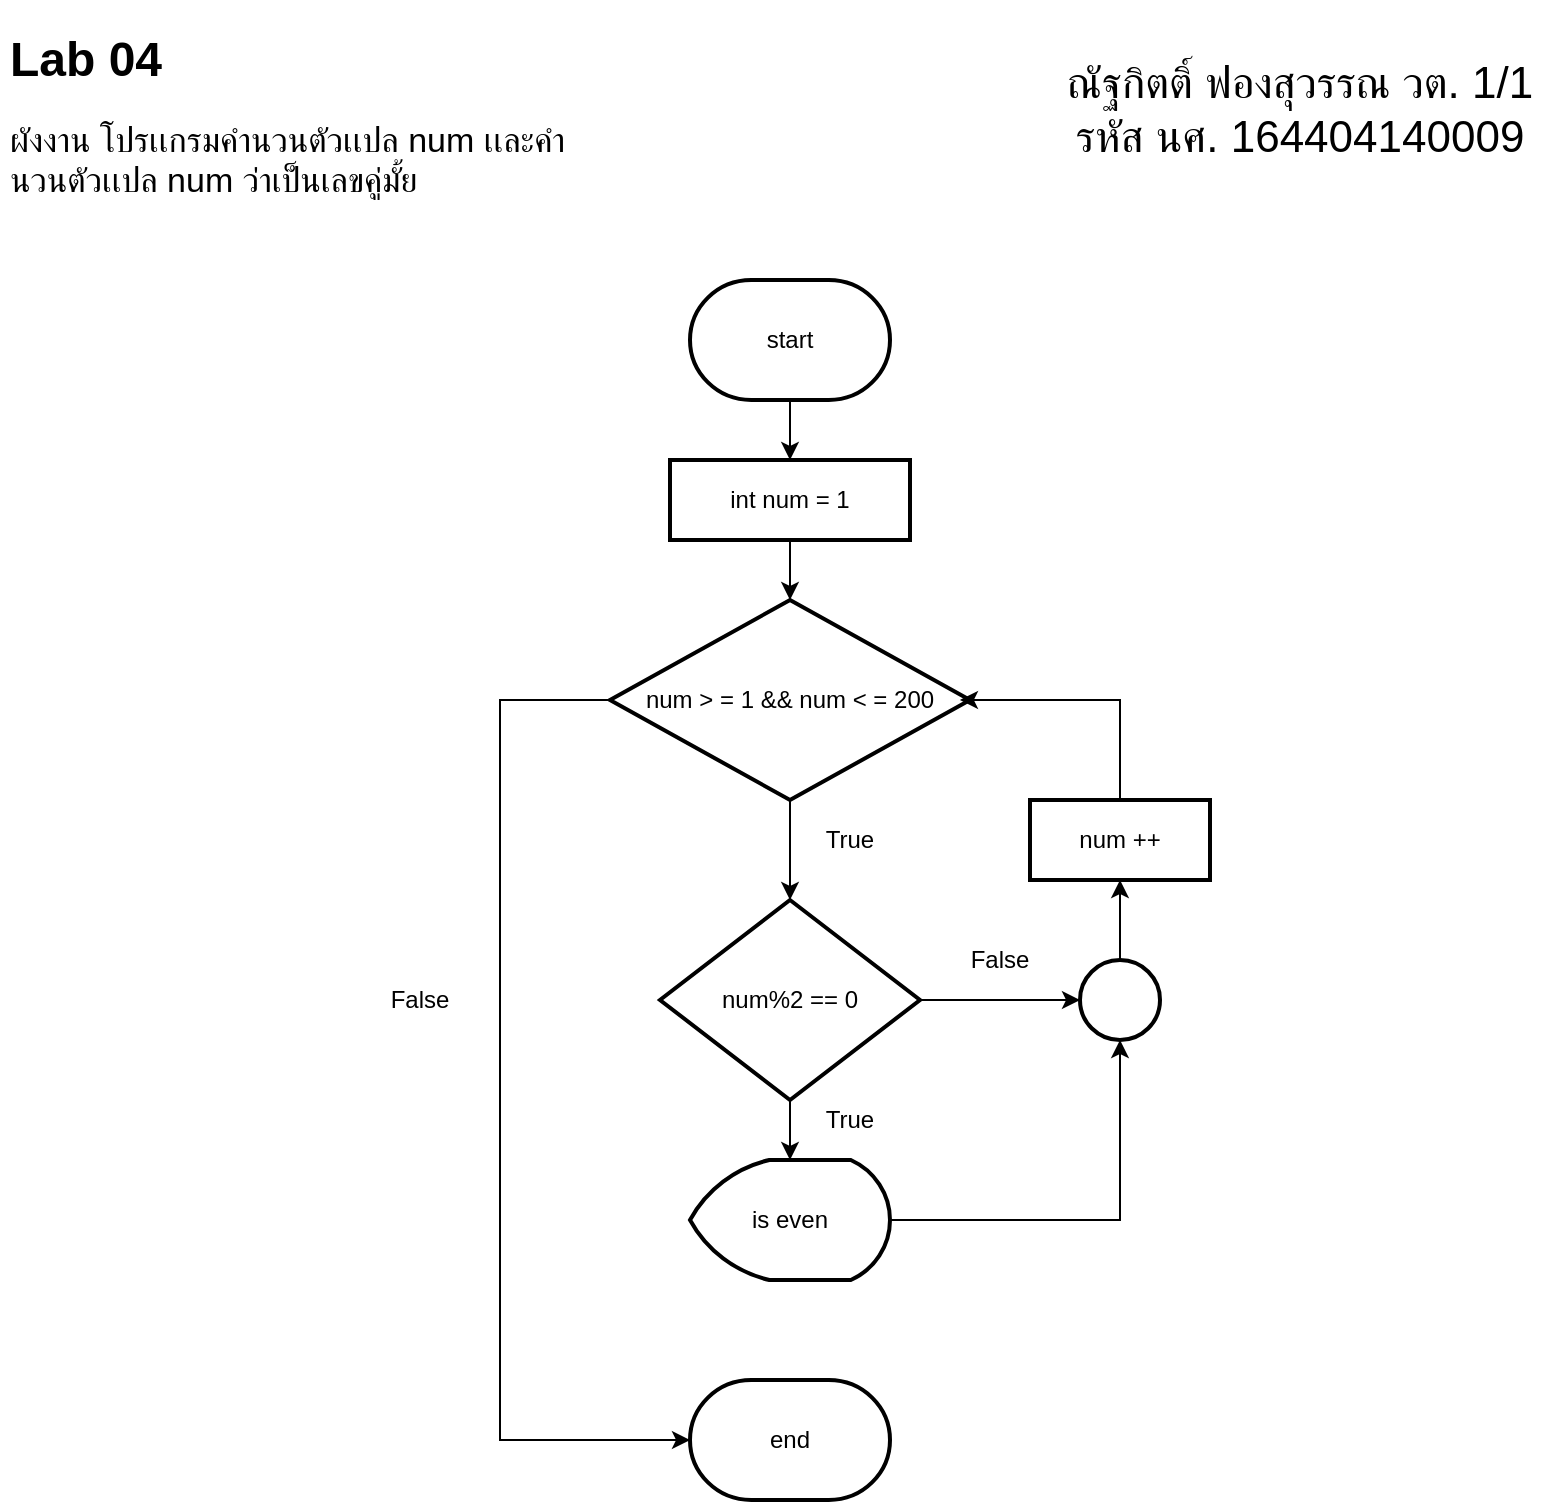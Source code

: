 <mxfile version="14.9.4" type="github">
  <diagram id="WaHO4_NUFZp0WS9eEj5w" name="Page-1">
    <mxGraphModel dx="1422" dy="754" grid="1" gridSize="10" guides="1" tooltips="1" connect="1" arrows="1" fold="1" page="1" pageScale="1" pageWidth="850" pageHeight="1100" math="0" shadow="0">
      <root>
        <mxCell id="0" />
        <mxCell id="1" parent="0" />
        <mxCell id="TePuwmaeyrwEmCuJ-g1_-1" value="&lt;font style=&quot;font-size: 22px&quot;&gt;ณัฐกิตติ์ ฟองสุวรรณ วต. 1/1&lt;br&gt;รหัส นศ. 164404140009&lt;br&gt;&lt;/font&gt;" style="text;html=1;strokeColor=none;fillColor=none;align=center;verticalAlign=middle;whiteSpace=wrap;rounded=0;" vertex="1" parent="1">
          <mxGeometry x="550" y="65" width="260" height="20" as="geometry" />
        </mxCell>
        <mxCell id="TePuwmaeyrwEmCuJ-g1_-2" value="&lt;h1&gt;Lab 04&lt;/h1&gt;&lt;p&gt;&lt;font style=&quot;font-size: 17px&quot;&gt;ผังงาน โปรเเกรมคำนวนตัวเเปล num เเละคำนวนตัวเเปล num ว่าเป็นเลขคู่มั้ย&lt;br&gt;&lt;/font&gt;&lt;/p&gt;" style="text;html=1;strokeColor=none;fillColor=none;spacing=5;spacingTop=-20;whiteSpace=wrap;overflow=hidden;rounded=0;" vertex="1" parent="1">
          <mxGeometry x="30" y="30" width="290" height="90" as="geometry" />
        </mxCell>
        <mxCell id="TePuwmaeyrwEmCuJ-g1_-6" value="" style="edgeStyle=orthogonalEdgeStyle;rounded=0;orthogonalLoop=1;jettySize=auto;html=1;" edge="1" parent="1" source="TePuwmaeyrwEmCuJ-g1_-3" target="TePuwmaeyrwEmCuJ-g1_-5">
          <mxGeometry relative="1" as="geometry" />
        </mxCell>
        <mxCell id="TePuwmaeyrwEmCuJ-g1_-3" value="start" style="strokeWidth=2;html=1;shape=mxgraph.flowchart.terminator;whiteSpace=wrap;" vertex="1" parent="1">
          <mxGeometry x="375" y="160" width="100" height="60" as="geometry" />
        </mxCell>
        <mxCell id="TePuwmaeyrwEmCuJ-g1_-11" value="" style="edgeStyle=orthogonalEdgeStyle;rounded=0;orthogonalLoop=1;jettySize=auto;html=1;" edge="1" parent="1" source="TePuwmaeyrwEmCuJ-g1_-5" target="TePuwmaeyrwEmCuJ-g1_-7">
          <mxGeometry relative="1" as="geometry" />
        </mxCell>
        <mxCell id="TePuwmaeyrwEmCuJ-g1_-5" value="int num = 1" style="rounded=0;whiteSpace=wrap;html=1;strokeWidth=2;" vertex="1" parent="1">
          <mxGeometry x="365" y="250" width="120" height="40" as="geometry" />
        </mxCell>
        <mxCell id="TePuwmaeyrwEmCuJ-g1_-13" value="" style="edgeStyle=orthogonalEdgeStyle;rounded=0;orthogonalLoop=1;jettySize=auto;html=1;" edge="1" parent="1" source="TePuwmaeyrwEmCuJ-g1_-7" target="TePuwmaeyrwEmCuJ-g1_-12">
          <mxGeometry relative="1" as="geometry" />
        </mxCell>
        <mxCell id="TePuwmaeyrwEmCuJ-g1_-24" style="edgeStyle=orthogonalEdgeStyle;rounded=0;orthogonalLoop=1;jettySize=auto;html=1;entryX=0;entryY=0.5;entryDx=0;entryDy=0;entryPerimeter=0;" edge="1" parent="1" source="TePuwmaeyrwEmCuJ-g1_-7" target="TePuwmaeyrwEmCuJ-g1_-22">
          <mxGeometry relative="1" as="geometry">
            <mxPoint x="380" y="740" as="targetPoint" />
            <Array as="points">
              <mxPoint x="280" y="370" />
              <mxPoint x="280" y="740" />
            </Array>
          </mxGeometry>
        </mxCell>
        <mxCell id="TePuwmaeyrwEmCuJ-g1_-7" value="num &amp;gt; = 1 &amp;amp;&amp;amp; num &amp;lt; = 200" style="strokeWidth=2;html=1;shape=mxgraph.flowchart.decision;whiteSpace=wrap;" vertex="1" parent="1">
          <mxGeometry x="335" y="320" width="180" height="100" as="geometry" />
        </mxCell>
        <mxCell id="TePuwmaeyrwEmCuJ-g1_-15" value="" style="edgeStyle=orthogonalEdgeStyle;rounded=0;orthogonalLoop=1;jettySize=auto;html=1;" edge="1" parent="1" source="TePuwmaeyrwEmCuJ-g1_-12" target="TePuwmaeyrwEmCuJ-g1_-14">
          <mxGeometry relative="1" as="geometry" />
        </mxCell>
        <mxCell id="TePuwmaeyrwEmCuJ-g1_-20" value="" style="edgeStyle=orthogonalEdgeStyle;rounded=0;orthogonalLoop=1;jettySize=auto;html=1;" edge="1" parent="1" source="TePuwmaeyrwEmCuJ-g1_-12" target="TePuwmaeyrwEmCuJ-g1_-16">
          <mxGeometry relative="1" as="geometry" />
        </mxCell>
        <mxCell id="TePuwmaeyrwEmCuJ-g1_-12" value="&lt;span&gt;num%2 == 0&lt;/span&gt;" style="strokeWidth=2;html=1;shape=mxgraph.flowchart.decision;whiteSpace=wrap;" vertex="1" parent="1">
          <mxGeometry x="360" y="470" width="130" height="100" as="geometry" />
        </mxCell>
        <mxCell id="TePuwmaeyrwEmCuJ-g1_-21" style="edgeStyle=orthogonalEdgeStyle;rounded=0;orthogonalLoop=1;jettySize=auto;html=1;entryX=0.5;entryY=1;entryDx=0;entryDy=0;entryPerimeter=0;" edge="1" parent="1" source="TePuwmaeyrwEmCuJ-g1_-14" target="TePuwmaeyrwEmCuJ-g1_-16">
          <mxGeometry relative="1" as="geometry">
            <mxPoint x="590" y="630" as="targetPoint" />
            <Array as="points">
              <mxPoint x="590" y="630" />
            </Array>
          </mxGeometry>
        </mxCell>
        <mxCell id="TePuwmaeyrwEmCuJ-g1_-14" value="is even" style="strokeWidth=2;html=1;shape=mxgraph.flowchart.display;whiteSpace=wrap;" vertex="1" parent="1">
          <mxGeometry x="375" y="600" width="100" height="60" as="geometry" />
        </mxCell>
        <mxCell id="TePuwmaeyrwEmCuJ-g1_-19" value="" style="edgeStyle=orthogonalEdgeStyle;rounded=0;orthogonalLoop=1;jettySize=auto;html=1;" edge="1" parent="1" source="TePuwmaeyrwEmCuJ-g1_-16" target="TePuwmaeyrwEmCuJ-g1_-17">
          <mxGeometry relative="1" as="geometry" />
        </mxCell>
        <mxCell id="TePuwmaeyrwEmCuJ-g1_-16" value="" style="verticalLabelPosition=bottom;verticalAlign=top;html=1;shape=mxgraph.flowchart.on-page_reference;strokeWidth=2;" vertex="1" parent="1">
          <mxGeometry x="570" y="500" width="40" height="40" as="geometry" />
        </mxCell>
        <mxCell id="TePuwmaeyrwEmCuJ-g1_-18" style="edgeStyle=orthogonalEdgeStyle;rounded=0;orthogonalLoop=1;jettySize=auto;html=1;entryX=0.972;entryY=0.5;entryDx=0;entryDy=0;entryPerimeter=0;" edge="1" parent="1" source="TePuwmaeyrwEmCuJ-g1_-17" target="TePuwmaeyrwEmCuJ-g1_-7">
          <mxGeometry relative="1" as="geometry">
            <mxPoint x="590" y="370" as="targetPoint" />
            <Array as="points">
              <mxPoint x="590" y="370" />
            </Array>
          </mxGeometry>
        </mxCell>
        <mxCell id="TePuwmaeyrwEmCuJ-g1_-17" value="num ++" style="rounded=0;whiteSpace=wrap;html=1;strokeWidth=2;" vertex="1" parent="1">
          <mxGeometry x="545" y="420" width="90" height="40" as="geometry" />
        </mxCell>
        <mxCell id="TePuwmaeyrwEmCuJ-g1_-22" value="end" style="strokeWidth=2;html=1;shape=mxgraph.flowchart.terminator;whiteSpace=wrap;" vertex="1" parent="1">
          <mxGeometry x="375" y="710" width="100" height="60" as="geometry" />
        </mxCell>
        <mxCell id="TePuwmaeyrwEmCuJ-g1_-25" value="False" style="text;html=1;strokeColor=none;fillColor=none;align=center;verticalAlign=middle;whiteSpace=wrap;rounded=0;" vertex="1" parent="1">
          <mxGeometry x="220" y="510" width="40" height="20" as="geometry" />
        </mxCell>
        <mxCell id="TePuwmaeyrwEmCuJ-g1_-27" value="True" style="text;html=1;strokeColor=none;fillColor=none;align=center;verticalAlign=middle;whiteSpace=wrap;rounded=0;" vertex="1" parent="1">
          <mxGeometry x="435" y="430" width="40" height="20" as="geometry" />
        </mxCell>
        <mxCell id="TePuwmaeyrwEmCuJ-g1_-28" value="True" style="text;html=1;strokeColor=none;fillColor=none;align=center;verticalAlign=middle;whiteSpace=wrap;rounded=0;" vertex="1" parent="1">
          <mxGeometry x="435" y="570" width="40" height="20" as="geometry" />
        </mxCell>
        <mxCell id="TePuwmaeyrwEmCuJ-g1_-29" value="False" style="text;html=1;strokeColor=none;fillColor=none;align=center;verticalAlign=middle;whiteSpace=wrap;rounded=0;" vertex="1" parent="1">
          <mxGeometry x="510" y="490" width="40" height="20" as="geometry" />
        </mxCell>
      </root>
    </mxGraphModel>
  </diagram>
</mxfile>

